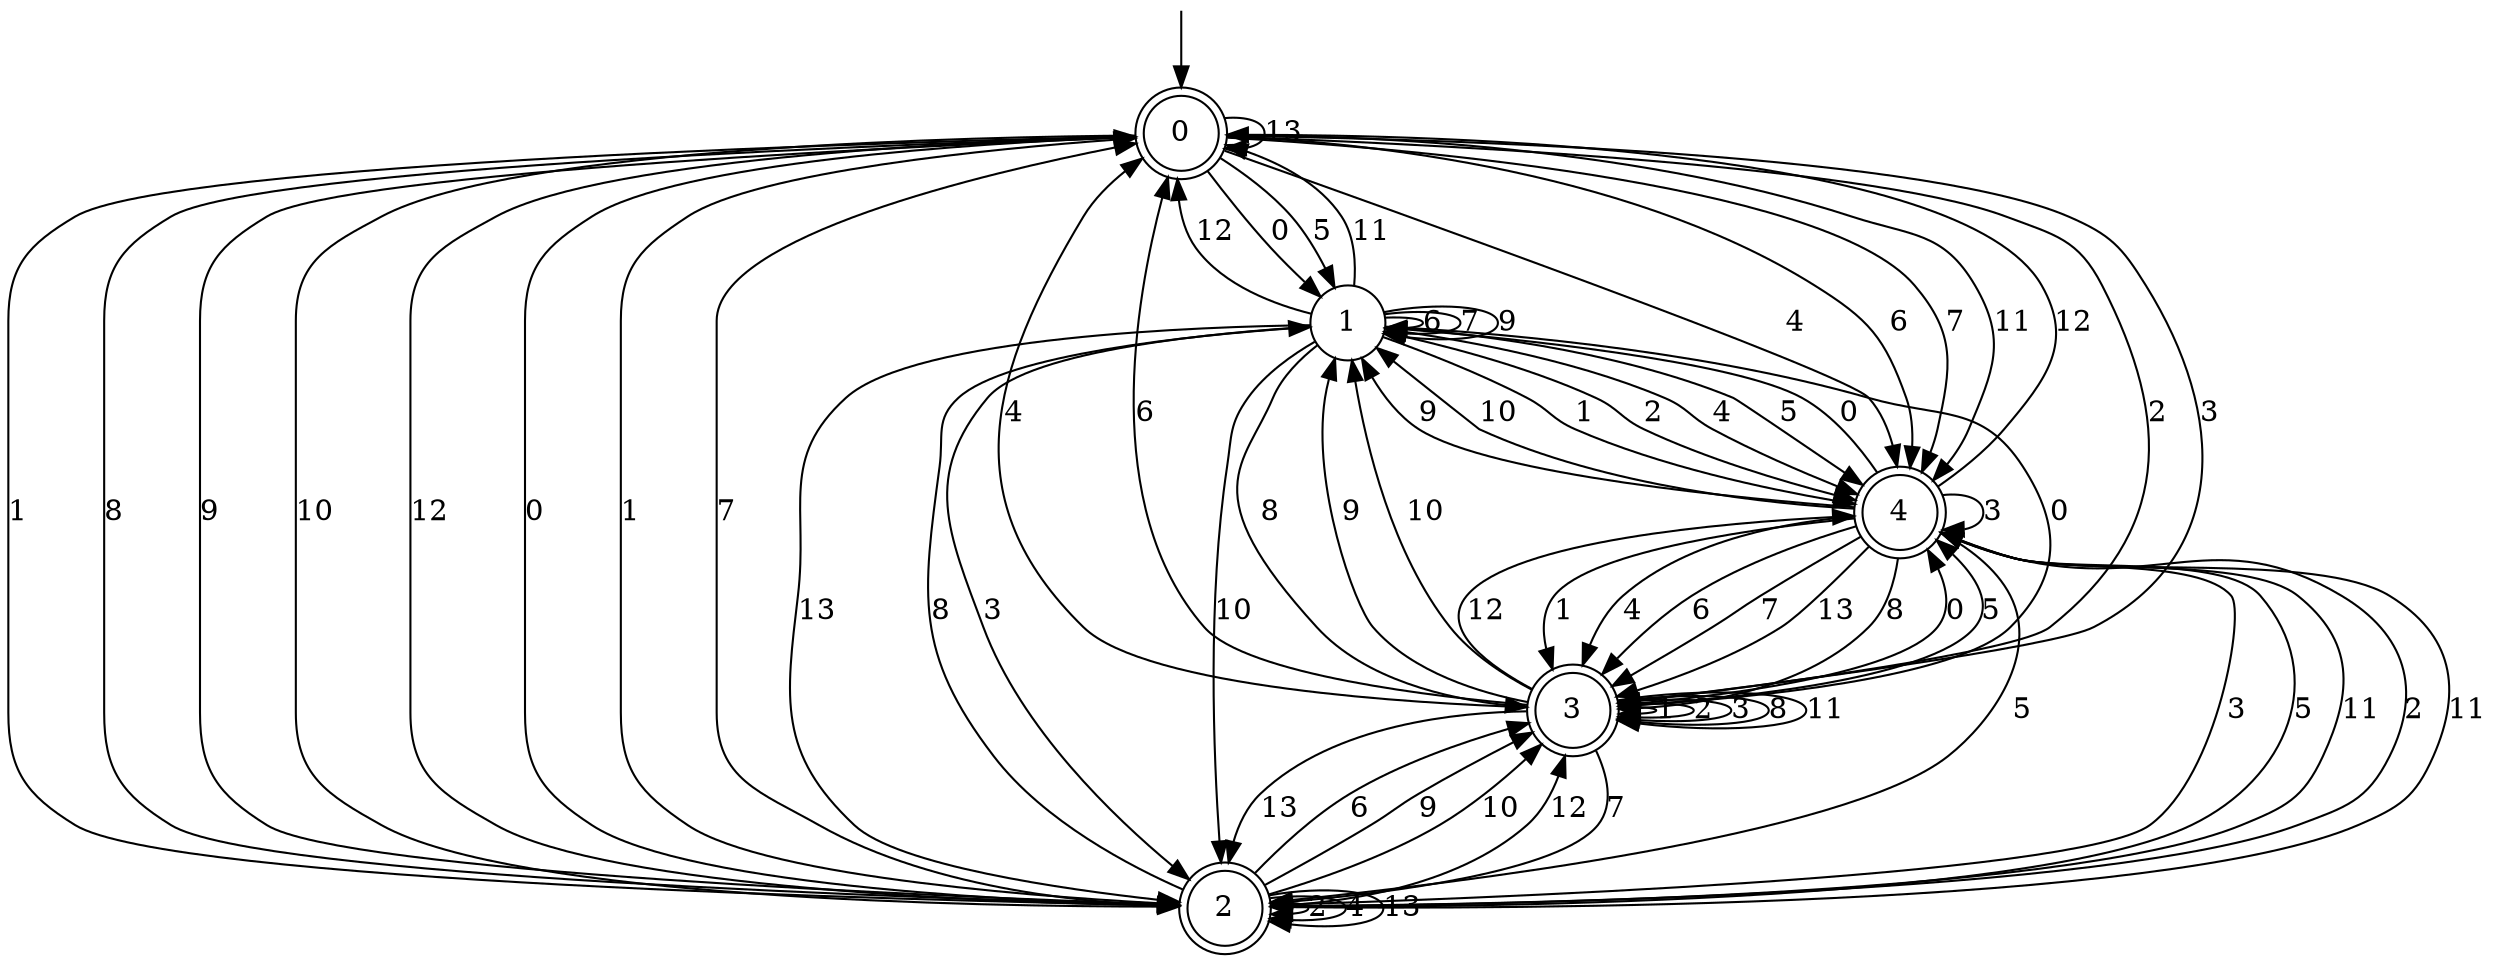 digraph g {

	s0 [shape="doublecircle" label="0"];
	s1 [shape="circle" label="1"];
	s2 [shape="doublecircle" label="2"];
	s3 [shape="doublecircle" label="3"];
	s4 [shape="doublecircle" label="4"];
	s0 -> s1 [label="0"];
	s0 -> s2 [label="1"];
	s0 -> s3 [label="2"];
	s0 -> s3 [label="3"];
	s0 -> s4 [label="4"];
	s0 -> s1 [label="5"];
	s0 -> s4 [label="6"];
	s0 -> s4 [label="7"];
	s0 -> s2 [label="8"];
	s0 -> s2 [label="9"];
	s0 -> s2 [label="10"];
	s0 -> s4 [label="11"];
	s0 -> s2 [label="12"];
	s0 -> s0 [label="13"];
	s1 -> s3 [label="0"];
	s1 -> s4 [label="1"];
	s1 -> s4 [label="2"];
	s1 -> s2 [label="3"];
	s1 -> s4 [label="4"];
	s1 -> s4 [label="5"];
	s1 -> s1 [label="6"];
	s1 -> s1 [label="7"];
	s1 -> s3 [label="8"];
	s1 -> s1 [label="9"];
	s1 -> s2 [label="10"];
	s1 -> s0 [label="11"];
	s1 -> s0 [label="12"];
	s1 -> s2 [label="13"];
	s2 -> s0 [label="0"];
	s2 -> s0 [label="1"];
	s2 -> s2 [label="2"];
	s2 -> s4 [label="3"];
	s2 -> s2 [label="4"];
	s2 -> s4 [label="5"];
	s2 -> s3 [label="6"];
	s2 -> s0 [label="7"];
	s2 -> s1 [label="8"];
	s2 -> s3 [label="9"];
	s2 -> s3 [label="10"];
	s2 -> s4 [label="11"];
	s2 -> s3 [label="12"];
	s2 -> s2 [label="13"];
	s3 -> s4 [label="0"];
	s3 -> s3 [label="1"];
	s3 -> s3 [label="2"];
	s3 -> s3 [label="3"];
	s3 -> s0 [label="4"];
	s3 -> s4 [label="5"];
	s3 -> s0 [label="6"];
	s3 -> s2 [label="7"];
	s3 -> s3 [label="8"];
	s3 -> s1 [label="9"];
	s3 -> s1 [label="10"];
	s3 -> s3 [label="11"];
	s3 -> s4 [label="12"];
	s3 -> s2 [label="13"];
	s4 -> s1 [label="0"];
	s4 -> s3 [label="1"];
	s4 -> s2 [label="2"];
	s4 -> s4 [label="3"];
	s4 -> s3 [label="4"];
	s4 -> s2 [label="5"];
	s4 -> s3 [label="6"];
	s4 -> s3 [label="7"];
	s4 -> s3 [label="8"];
	s4 -> s1 [label="9"];
	s4 -> s1 [label="10"];
	s4 -> s2 [label="11"];
	s4 -> s0 [label="12"];
	s4 -> s3 [label="13"];

__start0 [label="" shape="none" width="0" height="0"];
__start0 -> s0;

}
